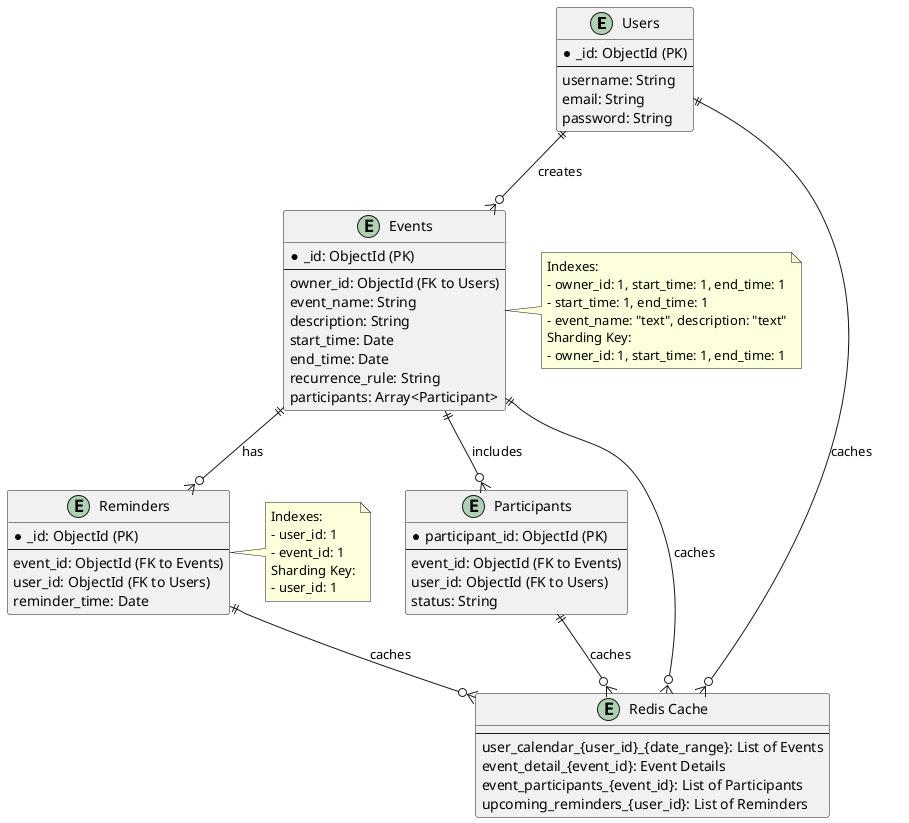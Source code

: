 @startuml

entity "Users" as U {
  *_id: ObjectId (PK)
  --
  username: String
  email: String
  password: String
}

entity "Events" as E {
  *_id: ObjectId (PK)
  --
  owner_id: ObjectId (FK to Users)
  event_name: String
  description: String
  start_time: Date
  end_time: Date
  recurrence_rule: String
  participants: Array<Participant>
}

entity "Participants" as P {
  *participant_id: ObjectId (PK)
  --
  event_id: ObjectId (FK to Events)
  user_id: ObjectId (FK to Users)
  status: String
}

entity "Reminders" as R {
  *_id: ObjectId (PK)
  --
  event_id: ObjectId (FK to Events)
  user_id: ObjectId (FK to Users)
  reminder_time: Date
}

entity "Redis Cache" as C {
  --
  user_calendar_{user_id}_{date_range}: List of Events
  event_detail_{event_id}: Event Details
  event_participants_{event_id}: List of Participants
  upcoming_reminders_{user_id}: List of Reminders
}

note right of E
  Indexes:
  - owner_id: 1, start_time: 1, end_time: 1
  - start_time: 1, end_time: 1
  - event_name: "text", description: "text"
  Sharding Key:
  - owner_id: 1, start_time: 1, end_time: 1
end note

note right of R
    Indexes:
    - user_id: 1
    - event_id: 1
    Sharding Key:
    - user_id: 1
  end note

U ||--o{ E : creates
E ||--o{ P : includes
E ||--o{ R : has
U ||--o{ C : caches
E ||--o{ C : caches
P ||--o{ C : caches
R ||--o{ C : caches

@enduml
